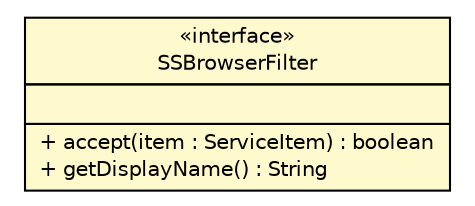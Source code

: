 #!/usr/local/bin/dot
#
# Class diagram 
# Generated by UMLGraph version R5_6 (http://www.umlgraph.org/)
#

digraph G {
	edge [fontname="Helvetica",fontsize=10,labelfontname="Helvetica",labelfontsize=10];
	node [fontname="Helvetica",fontsize=10,shape=plaintext];
	nodesep=0.25;
	ranksep=0.5;
	// sorcer.ssb.browser.api.SSBrowserFilter
	c278148 [label=<<table title="sorcer.ssb.browser.api.SSBrowserFilter" border="0" cellborder="1" cellspacing="0" cellpadding="2" port="p" bgcolor="lemonChiffon" href="./SSBrowserFilter.html">
		<tr><td><table border="0" cellspacing="0" cellpadding="1">
<tr><td align="center" balign="center"> &#171;interface&#187; </td></tr>
<tr><td align="center" balign="center"> SSBrowserFilter </td></tr>
		</table></td></tr>
		<tr><td><table border="0" cellspacing="0" cellpadding="1">
<tr><td align="left" balign="left">  </td></tr>
		</table></td></tr>
		<tr><td><table border="0" cellspacing="0" cellpadding="1">
<tr><td align="left" balign="left"> + accept(item : ServiceItem) : boolean </td></tr>
<tr><td align="left" balign="left"> + getDisplayName() : String </td></tr>
		</table></td></tr>
		</table>>, URL="./SSBrowserFilter.html", fontname="Helvetica", fontcolor="black", fontsize=10.0];
}

